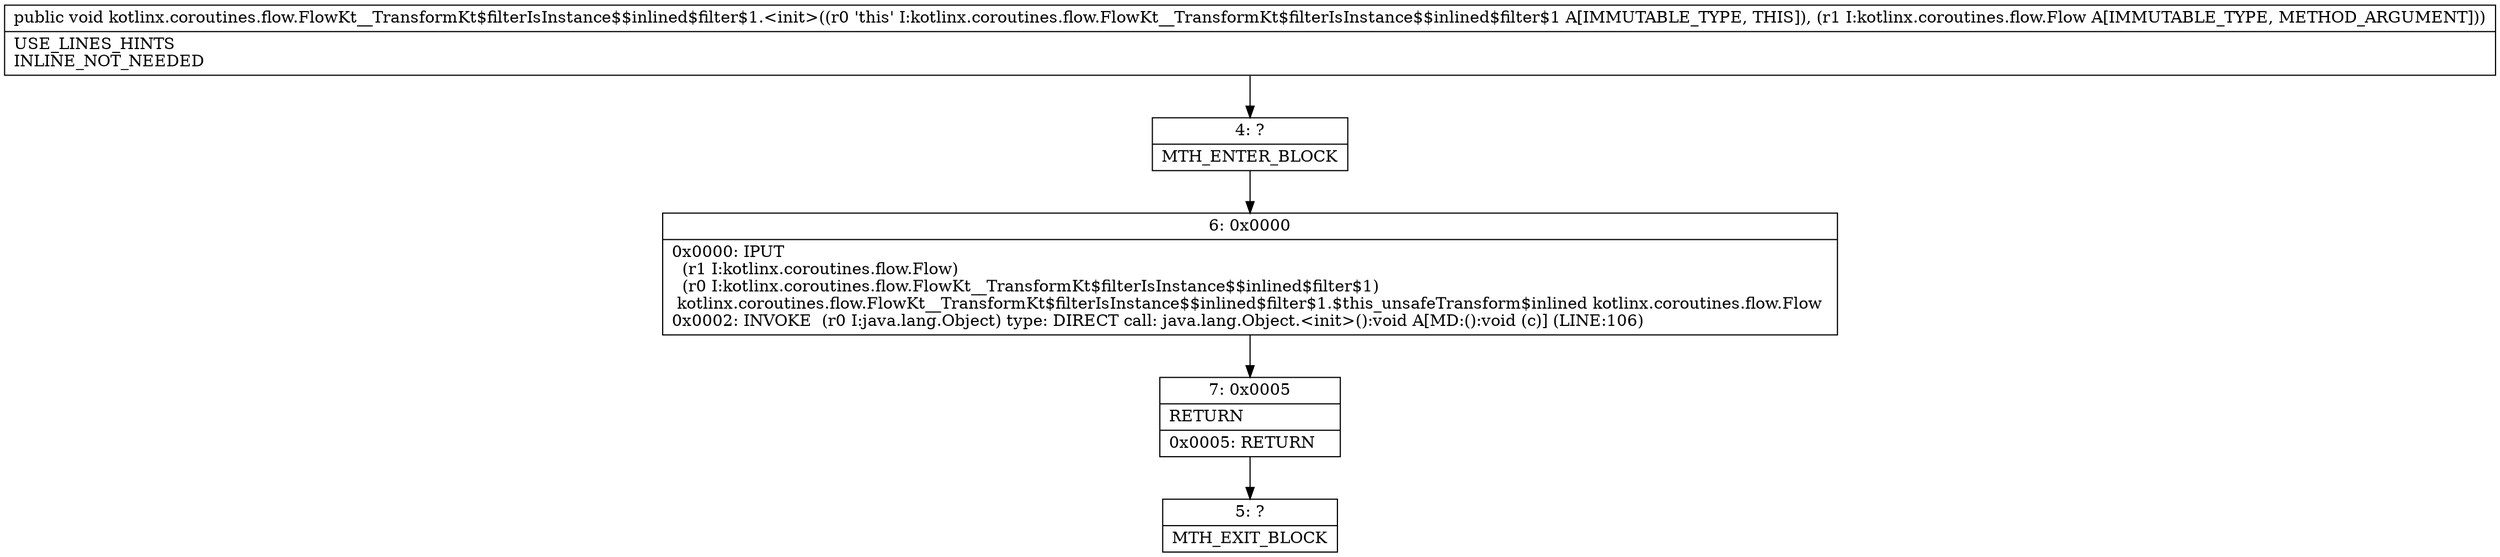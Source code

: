 digraph "CFG forkotlinx.coroutines.flow.FlowKt__TransformKt$filterIsInstance$$inlined$filter$1.\<init\>(Lkotlinx\/coroutines\/flow\/Flow;)V" {
Node_4 [shape=record,label="{4\:\ ?|MTH_ENTER_BLOCK\l}"];
Node_6 [shape=record,label="{6\:\ 0x0000|0x0000: IPUT  \l  (r1 I:kotlinx.coroutines.flow.Flow)\l  (r0 I:kotlinx.coroutines.flow.FlowKt__TransformKt$filterIsInstance$$inlined$filter$1)\l kotlinx.coroutines.flow.FlowKt__TransformKt$filterIsInstance$$inlined$filter$1.$this_unsafeTransform$inlined kotlinx.coroutines.flow.Flow \l0x0002: INVOKE  (r0 I:java.lang.Object) type: DIRECT call: java.lang.Object.\<init\>():void A[MD:():void (c)] (LINE:106)\l}"];
Node_7 [shape=record,label="{7\:\ 0x0005|RETURN\l|0x0005: RETURN   \l}"];
Node_5 [shape=record,label="{5\:\ ?|MTH_EXIT_BLOCK\l}"];
MethodNode[shape=record,label="{public void kotlinx.coroutines.flow.FlowKt__TransformKt$filterIsInstance$$inlined$filter$1.\<init\>((r0 'this' I:kotlinx.coroutines.flow.FlowKt__TransformKt$filterIsInstance$$inlined$filter$1 A[IMMUTABLE_TYPE, THIS]), (r1 I:kotlinx.coroutines.flow.Flow A[IMMUTABLE_TYPE, METHOD_ARGUMENT]))  | USE_LINES_HINTS\lINLINE_NOT_NEEDED\l}"];
MethodNode -> Node_4;Node_4 -> Node_6;
Node_6 -> Node_7;
Node_7 -> Node_5;
}

